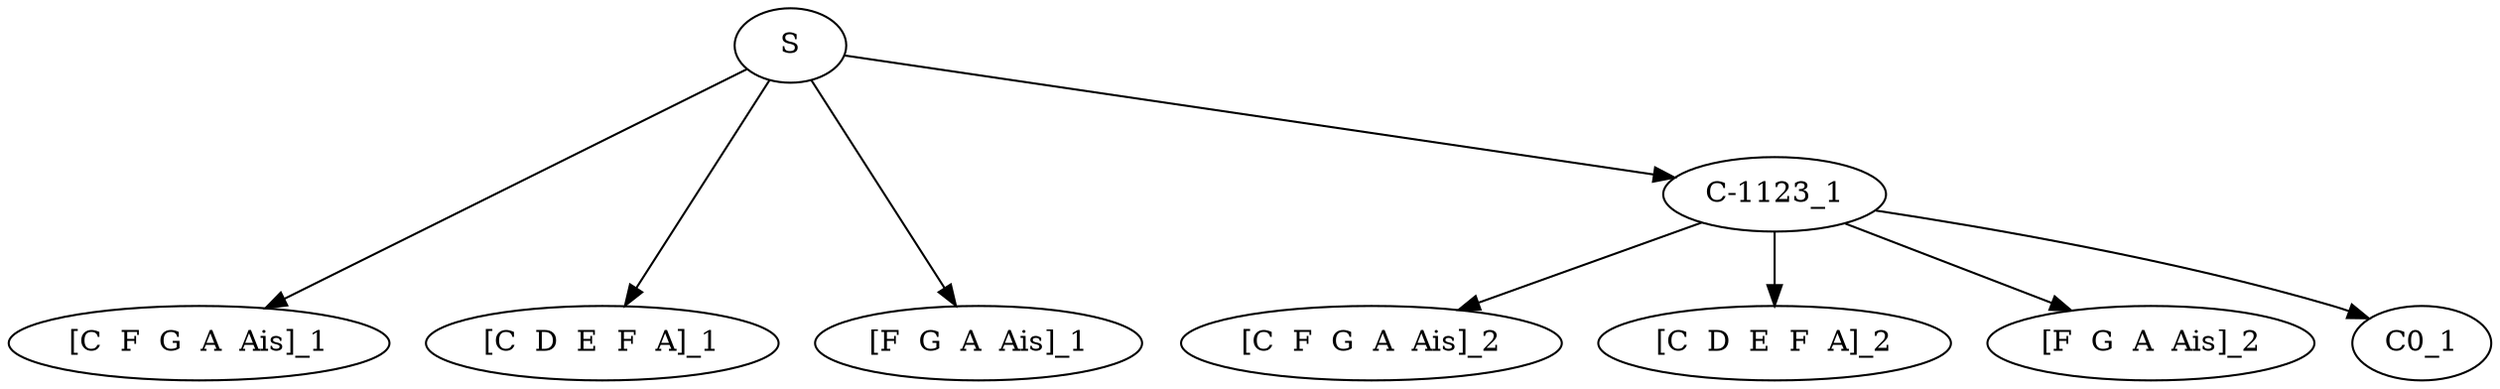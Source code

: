 digraph sample{
"S" -> "[C  F  G  A  Ais]_1";
"S" -> "[C  D  E  F  A]_1";
"S" -> "[F  G  A  Ais]_1";
"S" -> "C-1123_1";
"C-1123_1" -> "[C  F  G  A  Ais]_2";
"C-1123_1" -> "[C  D  E  F  A]_2";
"C-1123_1" -> "[F  G  A  Ais]_2";
"C-1123_1" -> "C0_1";

{rank = min; "S";}
{rank = same; "C-1123_1";}
{rank = same; "C0_1";}
{rank = same; "[C  D  E  F  A]_1"; "[C  D  E  F  A]_2"; "[C  F  G  A  Ais]_1"; "[C  F  G  A  Ais]_2"; "[F  G  A  Ais]_1"; "[F  G  A  Ais]_2";}
}
